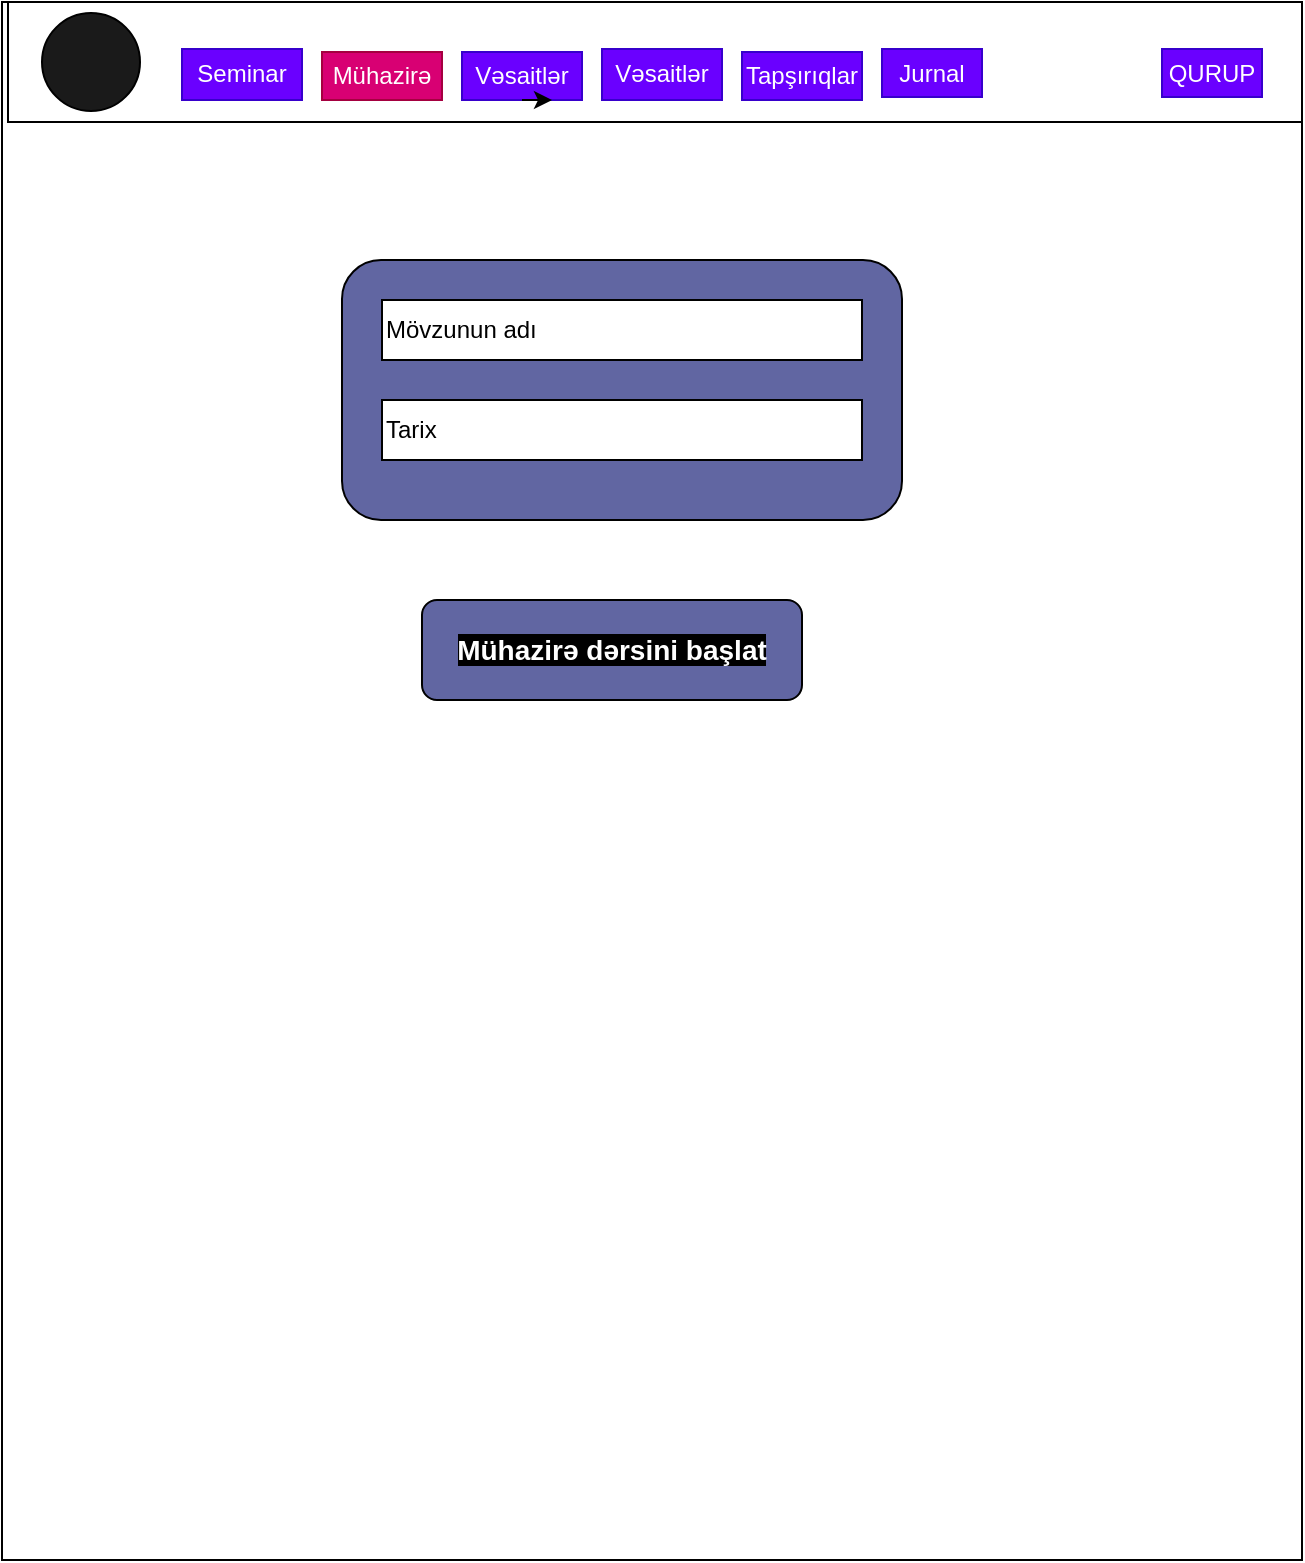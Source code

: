 <mxfile version="13.1.3">
    <diagram id="6hGFLwfOUW9BJ-s0fimq" name="Page-1">
        <mxGraphModel dx="2644" dy="1766" grid="1" gridSize="10" guides="1" tooltips="1" connect="1" arrows="1" fold="1" page="1" pageScale="1" pageWidth="827" pageHeight="1169" math="0" shadow="0">
            <root>
                <mxCell id="0"/>
                <mxCell id="1" parent="0"/>
                <mxCell id="4" value="Help" style="text;html=1;align=center;verticalAlign=middle;whiteSpace=wrap;rounded=0;fontColor=#FFFFFF;" parent="1" vertex="1">
                    <mxGeometry x="-380" y="-1154" width="60" height="30" as="geometry"/>
                </mxCell>
                <mxCell id="8" value="" style="rounded=0;whiteSpace=wrap;html=1;" parent="1" vertex="1">
                    <mxGeometry x="-830" y="-1169" width="650" height="779" as="geometry"/>
                </mxCell>
                <mxCell id="2" value="" style="rounded=0;whiteSpace=wrap;html=1;" parent="1" vertex="1">
                    <mxGeometry x="-827" y="-1169" width="647" height="60" as="geometry"/>
                </mxCell>
                <mxCell id="3" value="" style="ellipse;whiteSpace=wrap;html=1;aspect=fixed;fillColor=#1A1A1A;" parent="1" vertex="1">
                    <mxGeometry x="-810" y="-1163.5" width="49" height="49" as="geometry"/>
                </mxCell>
                <mxCell id="7" value="" style="rounded=1;whiteSpace=wrap;html=1;fillColor=#6166A2;fontColor=#FFFFFF;" parent="1" vertex="1">
                    <mxGeometry x="-660" y="-1040" width="280" height="130" as="geometry"/>
                </mxCell>
                <mxCell id="12" value="&lt;font size=&quot;1&quot;&gt;&lt;b style=&quot;font-size: 14px ; background-color: rgb(0 , 0 , 0)&quot;&gt;Mühazirə dərsini başlat&lt;/b&gt;&lt;/font&gt;" style="rounded=1;whiteSpace=wrap;html=1;fillColor=#6166A2;fontColor=#FFFFFF;" parent="1" vertex="1">
                    <mxGeometry x="-620" y="-870" width="190" height="50" as="geometry"/>
                </mxCell>
                <mxCell id="17" value="Seminar" style="text;html=1;strokeColor=#3700CC;fillColor=#6a00ff;align=center;verticalAlign=middle;whiteSpace=wrap;rounded=0;fontColor=#ffffff;" parent="1" vertex="1">
                    <mxGeometry x="-740" y="-1145.5" width="60" height="25.5" as="geometry"/>
                </mxCell>
                <mxCell id="18" value="Mühazirə" style="text;html=1;strokeColor=#A50040;fillColor=#d80073;align=center;verticalAlign=middle;whiteSpace=wrap;rounded=0;fontColor=#ffffff;" parent="1" vertex="1">
                    <mxGeometry x="-670" y="-1144" width="60" height="24" as="geometry"/>
                </mxCell>
                <mxCell id="19" value="Vəsaitlər" style="text;html=1;strokeColor=#3700CC;fillColor=#6a00ff;align=center;verticalAlign=middle;whiteSpace=wrap;rounded=0;fontColor=#ffffff;" parent="1" vertex="1">
                    <mxGeometry x="-600" y="-1144" width="60" height="24" as="geometry"/>
                </mxCell>
                <mxCell id="37" style="edgeStyle=orthogonalEdgeStyle;rounded=0;orthogonalLoop=1;jettySize=auto;html=1;exitX=0.5;exitY=1;exitDx=0;exitDy=0;entryX=0.75;entryY=1;entryDx=0;entryDy=0;" parent="1" source="19" target="19" edge="1">
                    <mxGeometry relative="1" as="geometry"/>
                </mxCell>
                <mxCell id="38" value="Vəsaitlər" style="text;html=1;strokeColor=#3700CC;fillColor=#6a00ff;align=center;verticalAlign=middle;whiteSpace=wrap;rounded=0;fontColor=#ffffff;" parent="1" vertex="1">
                    <mxGeometry x="-530" y="-1145.5" width="60" height="25.5" as="geometry"/>
                </mxCell>
                <mxCell id="40" value="Tapşırıqlar" style="text;html=1;strokeColor=#3700CC;fillColor=#6a00ff;align=center;verticalAlign=middle;whiteSpace=wrap;rounded=0;fontColor=#ffffff;" parent="1" vertex="1">
                    <mxGeometry x="-460" y="-1144" width="60" height="24" as="geometry"/>
                </mxCell>
                <mxCell id="41" value="Jurnal" style="text;html=1;strokeColor=#3700CC;fillColor=#6a00ff;align=center;verticalAlign=middle;whiteSpace=wrap;rounded=0;fontColor=#ffffff;" vertex="1" parent="1">
                    <mxGeometry x="-390" y="-1145.5" width="50" height="24" as="geometry"/>
                </mxCell>
                <mxCell id="42" value="Mövzunun adı&amp;nbsp;" style="rounded=0;whiteSpace=wrap;html=1;align=left;" vertex="1" parent="1">
                    <mxGeometry x="-640" y="-1020" width="240" height="30" as="geometry"/>
                </mxCell>
                <mxCell id="43" value="Tarix" style="rounded=0;whiteSpace=wrap;html=1;align=left;" vertex="1" parent="1">
                    <mxGeometry x="-640" y="-970" width="240" height="30" as="geometry"/>
                </mxCell>
                <mxCell id="44" value="QURUP" style="text;html=1;strokeColor=#3700CC;fillColor=#6a00ff;align=center;verticalAlign=middle;whiteSpace=wrap;rounded=0;fontColor=#ffffff;" vertex="1" parent="1">
                    <mxGeometry x="-250" y="-1145.5" width="50" height="24" as="geometry"/>
                </mxCell>
            </root>
        </mxGraphModel>
    </diagram>
</mxfile>
